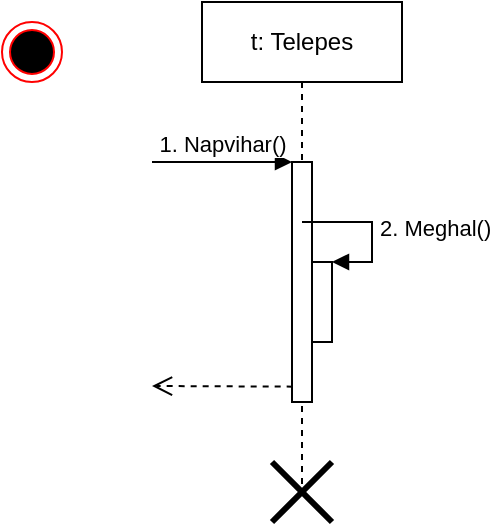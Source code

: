 <mxfile version="14.4.3" type="github">
  <diagram id="uzViwOyGUtEhU4CUfSxx" name="Page-1">
    <mxGraphModel dx="782" dy="437" grid="1" gridSize="10" guides="1" tooltips="1" connect="1" arrows="1" fold="1" page="1" pageScale="1" pageWidth="827" pageHeight="1169" math="0" shadow="0">
      <root>
        <mxCell id="0" />
        <mxCell id="1" parent="0" />
        <mxCell id="BciS2KbI5CgX0F9-49an-1" value="t: Telepes" style="shape=umlLifeline;perimeter=lifelinePerimeter;whiteSpace=wrap;html=1;container=1;collapsible=0;recursiveResize=0;outlineConnect=0;" vertex="1" parent="1">
          <mxGeometry x="150" y="20" width="100" height="250" as="geometry" />
        </mxCell>
        <mxCell id="BciS2KbI5CgX0F9-49an-2" value="" style="html=1;points=[];perimeter=orthogonalPerimeter;" vertex="1" parent="BciS2KbI5CgX0F9-49an-1">
          <mxGeometry x="45" y="80" width="10" height="120" as="geometry" />
        </mxCell>
        <mxCell id="BciS2KbI5CgX0F9-49an-3" value="1. Napvihar()" style="html=1;verticalAlign=bottom;endArrow=block;entryX=0;entryY=0;" edge="1" parent="BciS2KbI5CgX0F9-49an-1" target="BciS2KbI5CgX0F9-49an-2">
          <mxGeometry relative="1" as="geometry">
            <mxPoint x="-25" y="80" as="sourcePoint" />
          </mxGeometry>
        </mxCell>
        <mxCell id="BciS2KbI5CgX0F9-49an-4" value="" style="html=1;verticalAlign=bottom;endArrow=open;dashed=1;endSize=8;exitX=0.033;exitY=0.936;exitDx=0;exitDy=0;exitPerimeter=0;" edge="1" parent="BciS2KbI5CgX0F9-49an-1" source="BciS2KbI5CgX0F9-49an-2">
          <mxGeometry x="1" y="48" relative="1" as="geometry">
            <mxPoint x="-25" y="192" as="targetPoint" />
            <mxPoint x="-5" as="offset" />
          </mxGeometry>
        </mxCell>
        <mxCell id="BciS2KbI5CgX0F9-49an-5" value="" style="html=1;points=[];perimeter=orthogonalPerimeter;" vertex="1" parent="BciS2KbI5CgX0F9-49an-1">
          <mxGeometry x="55" y="130" width="10" height="40" as="geometry" />
        </mxCell>
        <mxCell id="BciS2KbI5CgX0F9-49an-6" value="2. Meghal()" style="edgeStyle=orthogonalEdgeStyle;html=1;align=left;spacingLeft=2;endArrow=block;rounded=0;entryX=1;entryY=0;" edge="1" parent="BciS2KbI5CgX0F9-49an-1" target="BciS2KbI5CgX0F9-49an-5">
          <mxGeometry relative="1" as="geometry">
            <mxPoint x="50" y="110" as="sourcePoint" />
            <Array as="points">
              <mxPoint x="85" y="110" />
              <mxPoint x="85" y="130" />
            </Array>
          </mxGeometry>
        </mxCell>
        <mxCell id="BciS2KbI5CgX0F9-49an-7" value="" style="shape=umlDestroy;whiteSpace=wrap;html=1;strokeWidth=3;" vertex="1" parent="BciS2KbI5CgX0F9-49an-1">
          <mxGeometry x="35" y="230" width="30" height="30" as="geometry" />
        </mxCell>
        <mxCell id="BciS2KbI5CgX0F9-49an-8" value="" style="ellipse;html=1;shape=endState;fillColor=#000000;strokeColor=#ff0000;" vertex="1" parent="1">
          <mxGeometry x="50" y="30" width="30" height="30" as="geometry" />
        </mxCell>
      </root>
    </mxGraphModel>
  </diagram>
</mxfile>
